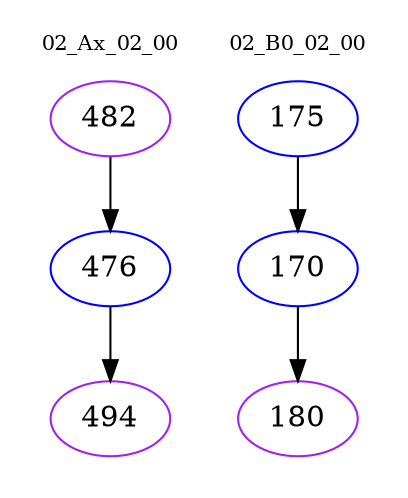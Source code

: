 digraph{
subgraph cluster_0 {
color = white
label = "02_Ax_02_00";
fontsize=10;
T0_482 [label="482", color="purple"]
T0_482 -> T0_476 [color="black"]
T0_476 [label="476", color="blue"]
T0_476 -> T0_494 [color="black"]
T0_494 [label="494", color="purple"]
}
subgraph cluster_1 {
color = white
label = "02_B0_02_00";
fontsize=10;
T1_175 [label="175", color="blue"]
T1_175 -> T1_170 [color="black"]
T1_170 [label="170", color="blue"]
T1_170 -> T1_180 [color="black"]
T1_180 [label="180", color="purple"]
}
}

